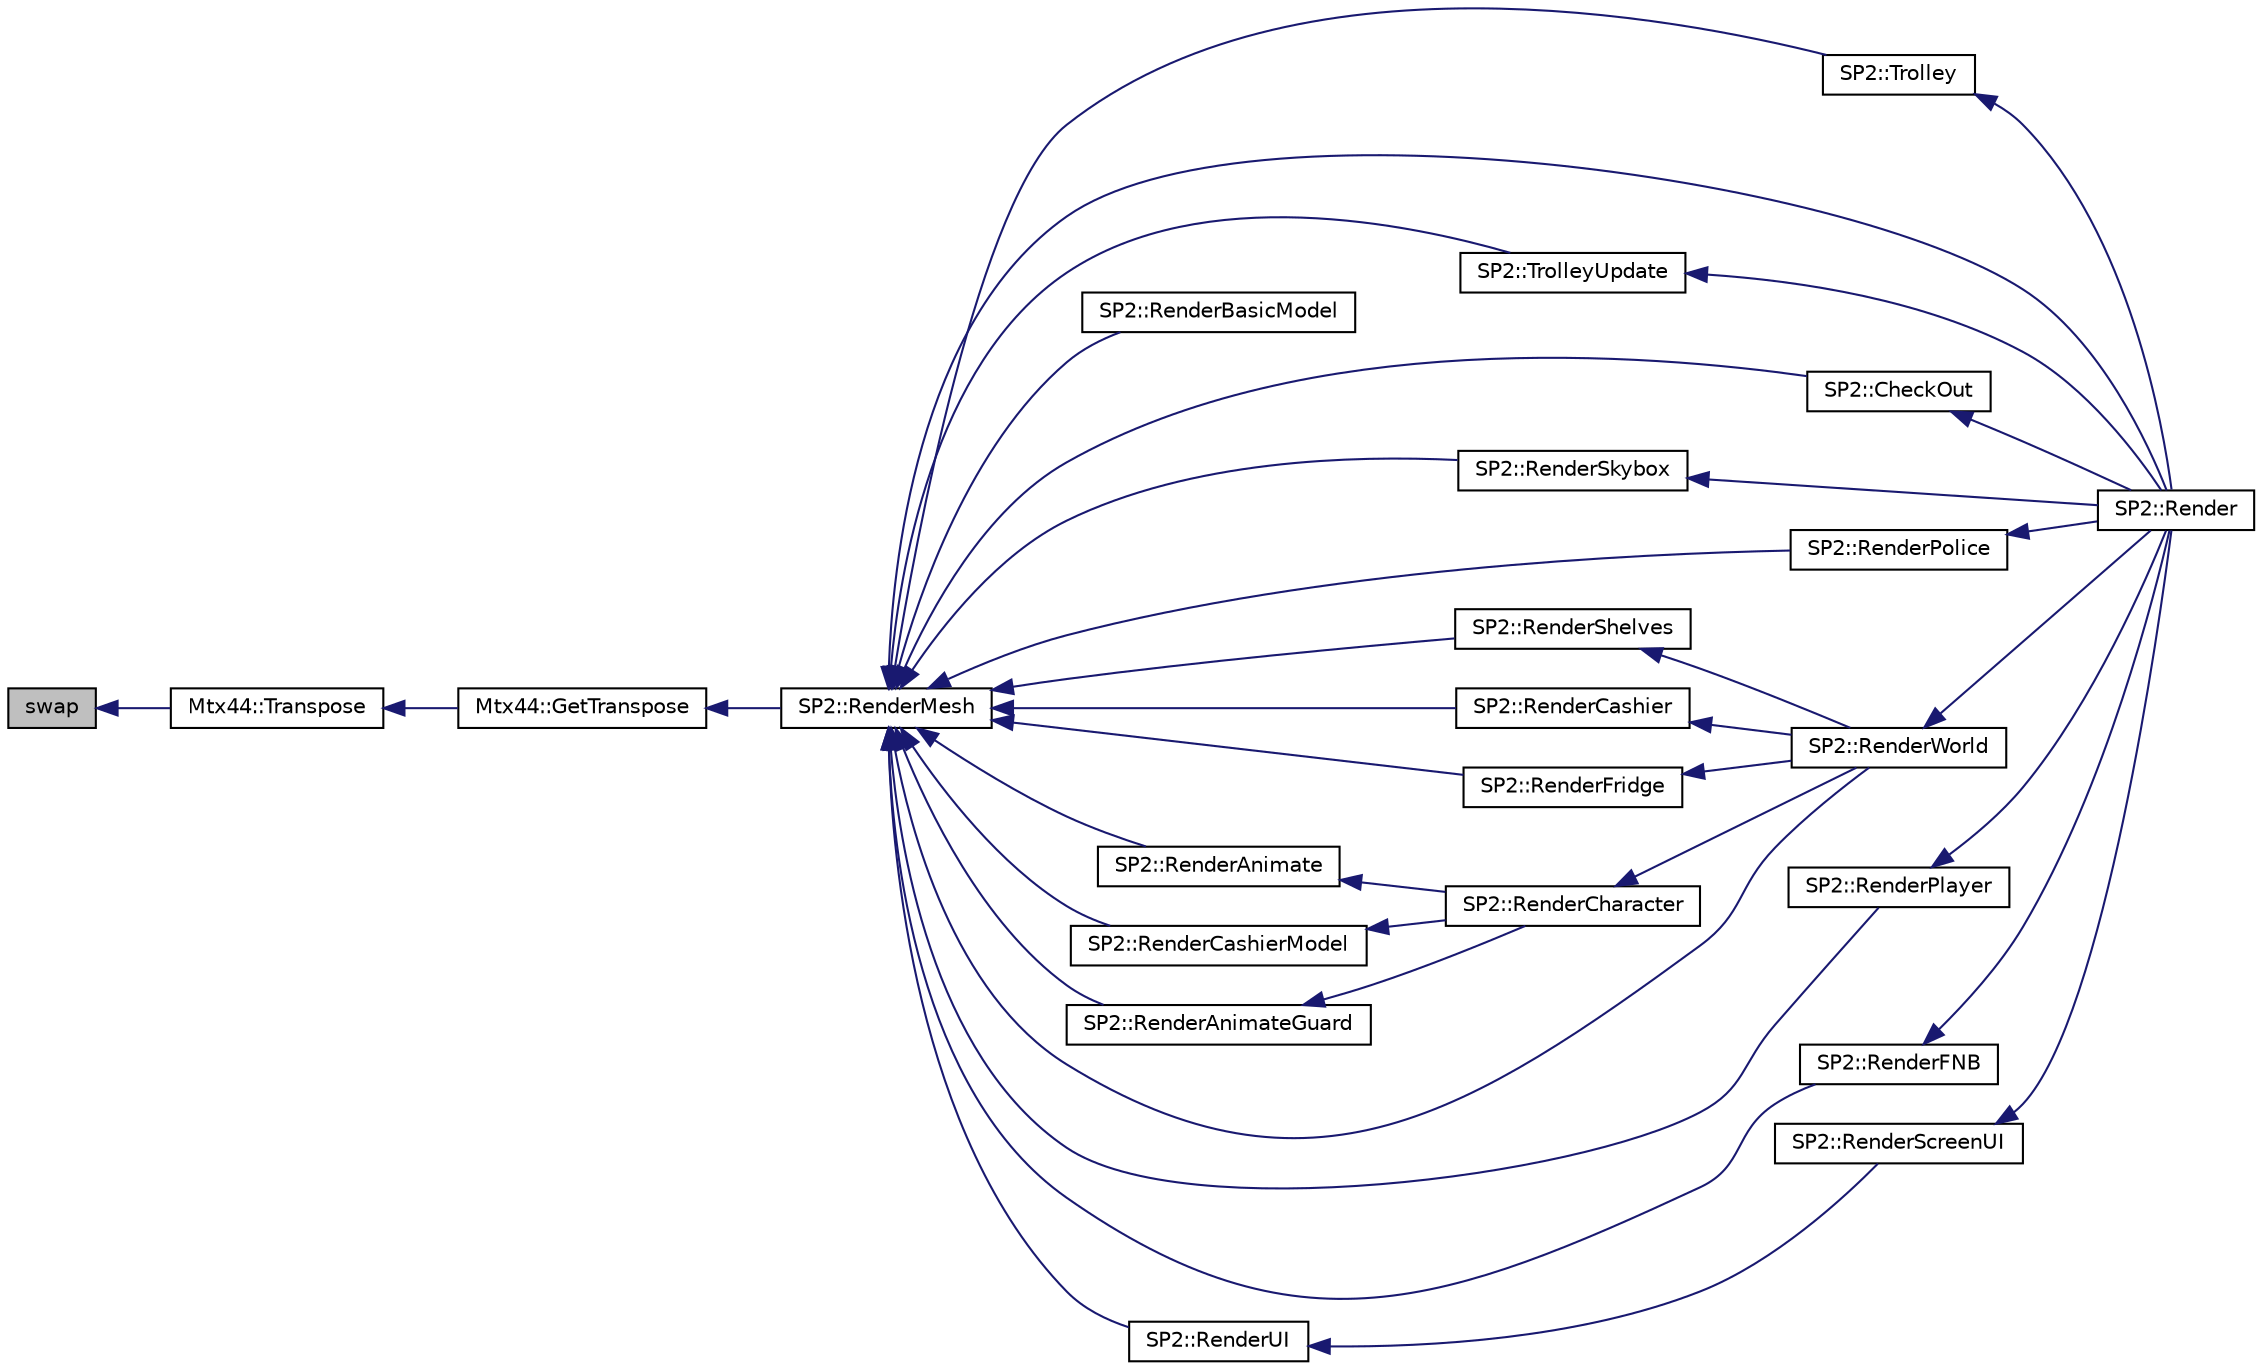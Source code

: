 digraph "swap"
{
  bgcolor="transparent";
  edge [fontname="Helvetica",fontsize="10",labelfontname="Helvetica",labelfontsize="10"];
  node [fontname="Helvetica",fontsize="10",shape=record];
  rankdir="LR";
  Node1 [label="swap",height=0.2,width=0.4,color="black", fillcolor="grey75", style="filled", fontcolor="black"];
  Node1 -> Node2 [dir="back",color="midnightblue",fontsize="10",style="solid",fontname="Helvetica"];
  Node2 [label="Mtx44::Transpose",height=0.2,width=0.4,color="black",URL="$classMtx44.html#a6c95e149e42cba381918782a93f8a68b",tooltip="Set this matrix to its Transpose. "];
  Node2 -> Node3 [dir="back",color="midnightblue",fontsize="10",style="solid",fontname="Helvetica"];
  Node3 [label="Mtx44::GetTranspose",height=0.2,width=0.4,color="black",URL="$classMtx44.html#aebb16a0329c5237e314af0d75d8081fd",tooltip="Return a new matrix that is a transpose of this matrix. "];
  Node3 -> Node4 [dir="back",color="midnightblue",fontsize="10",style="solid",fontname="Helvetica"];
  Node4 [label="SP2::RenderMesh",height=0.2,width=0.4,color="black",URL="$classSP2.html#a87c33349b172e206bda7f1c03250b619"];
  Node4 -> Node5 [dir="back",color="midnightblue",fontsize="10",style="solid",fontname="Helvetica"];
  Node5 [label="SP2::Trolley",height=0.2,width=0.4,color="black",URL="$classSP2.html#a4db34fd691c1fd573314e97cd67018d2"];
  Node5 -> Node6 [dir="back",color="midnightblue",fontsize="10",style="solid",fontname="Helvetica"];
  Node6 [label="SP2::Render",height=0.2,width=0.4,color="black",URL="$classSP2.html#a90159ea511cadcc99364c6f75d108a71"];
  Node4 -> Node7 [dir="back",color="midnightblue",fontsize="10",style="solid",fontname="Helvetica"];
  Node7 [label="SP2::TrolleyUpdate",height=0.2,width=0.4,color="black",URL="$classSP2.html#aad07f77a1ec1a488c91483bcf29c3723"];
  Node7 -> Node6 [dir="back",color="midnightblue",fontsize="10",style="solid",fontname="Helvetica"];
  Node4 -> Node6 [dir="back",color="midnightblue",fontsize="10",style="solid",fontname="Helvetica"];
  Node4 -> Node8 [dir="back",color="midnightblue",fontsize="10",style="solid",fontname="Helvetica"];
  Node8 [label="SP2::RenderBasicModel",height=0.2,width=0.4,color="black",URL="$classSP2.html#ab0dd6ec77f23da01d9bf4bb5cb317892"];
  Node4 -> Node9 [dir="back",color="midnightblue",fontsize="10",style="solid",fontname="Helvetica"];
  Node9 [label="SP2::CheckOut",height=0.2,width=0.4,color="black",URL="$classSP2.html#a4036040754c9187fc27d70fa2025ce23"];
  Node9 -> Node6 [dir="back",color="midnightblue",fontsize="10",style="solid",fontname="Helvetica"];
  Node4 -> Node10 [dir="back",color="midnightblue",fontsize="10",style="solid",fontname="Helvetica"];
  Node10 [label="SP2::RenderSkybox",height=0.2,width=0.4,color="black",URL="$classSP2.html#a75139f304295fd0bfbf91080b49bc10c"];
  Node10 -> Node6 [dir="back",color="midnightblue",fontsize="10",style="solid",fontname="Helvetica"];
  Node4 -> Node11 [dir="back",color="midnightblue",fontsize="10",style="solid",fontname="Helvetica"];
  Node11 [label="SP2::RenderCashierModel",height=0.2,width=0.4,color="black",URL="$classSP2.html#a8ef9dc2ac971aa66fed381ebb7b52821"];
  Node11 -> Node12 [dir="back",color="midnightblue",fontsize="10",style="solid",fontname="Helvetica"];
  Node12 [label="SP2::RenderCharacter",height=0.2,width=0.4,color="black",URL="$classSP2.html#a1575e4510c94863f957f85a321ce0bab"];
  Node12 -> Node13 [dir="back",color="midnightblue",fontsize="10",style="solid",fontname="Helvetica"];
  Node13 [label="SP2::RenderWorld",height=0.2,width=0.4,color="black",URL="$classSP2.html#ae841ebf184eb3abf840bc54af48fb3c5"];
  Node13 -> Node6 [dir="back",color="midnightblue",fontsize="10",style="solid",fontname="Helvetica"];
  Node4 -> Node14 [dir="back",color="midnightblue",fontsize="10",style="solid",fontname="Helvetica"];
  Node14 [label="SP2::RenderPolice",height=0.2,width=0.4,color="black",URL="$classSP2.html#a9a3e14f5fff0d9412f11df54ed578c13"];
  Node14 -> Node6 [dir="back",color="midnightblue",fontsize="10",style="solid",fontname="Helvetica"];
  Node4 -> Node15 [dir="back",color="midnightblue",fontsize="10",style="solid",fontname="Helvetica"];
  Node15 [label="SP2::RenderCashier",height=0.2,width=0.4,color="black",URL="$classSP2.html#aef63cecb704d08d6f01e8862f1560878"];
  Node15 -> Node13 [dir="back",color="midnightblue",fontsize="10",style="solid",fontname="Helvetica"];
  Node4 -> Node16 [dir="back",color="midnightblue",fontsize="10",style="solid",fontname="Helvetica"];
  Node16 [label="SP2::RenderFridge",height=0.2,width=0.4,color="black",URL="$classSP2.html#a55ac9c42c9a10b7b54d2719e4e983d8f"];
  Node16 -> Node13 [dir="back",color="midnightblue",fontsize="10",style="solid",fontname="Helvetica"];
  Node4 -> Node17 [dir="back",color="midnightblue",fontsize="10",style="solid",fontname="Helvetica"];
  Node17 [label="SP2::RenderShelves",height=0.2,width=0.4,color="black",URL="$classSP2.html#aaf03567aeab1b20fe09c1fd2846e3524"];
  Node17 -> Node13 [dir="back",color="midnightblue",fontsize="10",style="solid",fontname="Helvetica"];
  Node4 -> Node13 [dir="back",color="midnightblue",fontsize="10",style="solid",fontname="Helvetica"];
  Node4 -> Node18 [dir="back",color="midnightblue",fontsize="10",style="solid",fontname="Helvetica"];
  Node18 [label="SP2::RenderAnimateGuard",height=0.2,width=0.4,color="black",URL="$classSP2.html#aa007905a025491bafb48055b1c9d4b57"];
  Node18 -> Node12 [dir="back",color="midnightblue",fontsize="10",style="solid",fontname="Helvetica"];
  Node4 -> Node19 [dir="back",color="midnightblue",fontsize="10",style="solid",fontname="Helvetica"];
  Node19 [label="SP2::RenderAnimate",height=0.2,width=0.4,color="black",URL="$classSP2.html#aa2c2a45e6c1ad55242fb4cef5601723f"];
  Node19 -> Node12 [dir="back",color="midnightblue",fontsize="10",style="solid",fontname="Helvetica"];
  Node4 -> Node20 [dir="back",color="midnightblue",fontsize="10",style="solid",fontname="Helvetica"];
  Node20 [label="SP2::RenderPlayer",height=0.2,width=0.4,color="black",URL="$classSP2.html#a4e58b7099316f5913fc77ea5061bc48c"];
  Node20 -> Node6 [dir="back",color="midnightblue",fontsize="10",style="solid",fontname="Helvetica"];
  Node4 -> Node21 [dir="back",color="midnightblue",fontsize="10",style="solid",fontname="Helvetica"];
  Node21 [label="SP2::RenderFNB",height=0.2,width=0.4,color="black",URL="$classSP2.html#adba986149ca1f4881677bec02996ee76"];
  Node21 -> Node6 [dir="back",color="midnightblue",fontsize="10",style="solid",fontname="Helvetica"];
  Node4 -> Node22 [dir="back",color="midnightblue",fontsize="10",style="solid",fontname="Helvetica"];
  Node22 [label="SP2::RenderUI",height=0.2,width=0.4,color="black",URL="$classSP2.html#a4466b1e27a706fd6f0a7491a6a242eee"];
  Node22 -> Node23 [dir="back",color="midnightblue",fontsize="10",style="solid",fontname="Helvetica"];
  Node23 [label="SP2::RenderScreenUI",height=0.2,width=0.4,color="black",URL="$classSP2.html#ac3b1e7055739e49059f10886e828eaa1"];
  Node23 -> Node6 [dir="back",color="midnightblue",fontsize="10",style="solid",fontname="Helvetica"];
}
